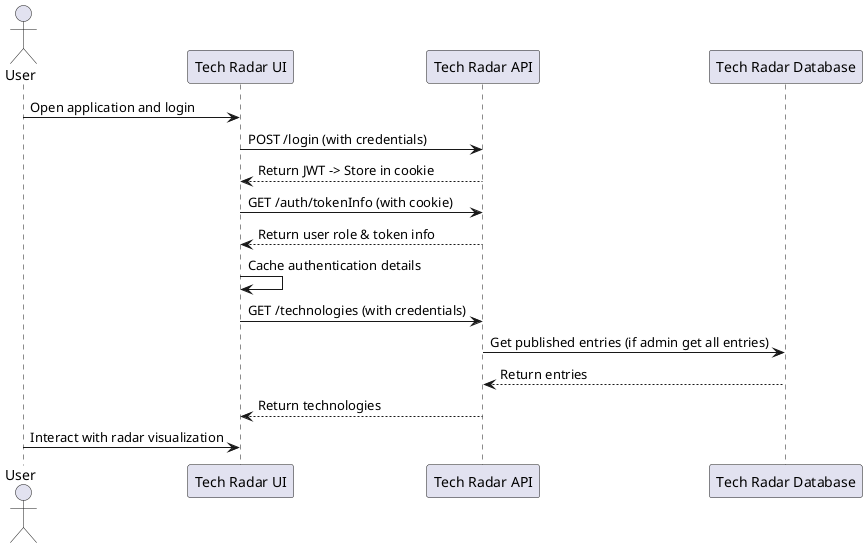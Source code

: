 @startuml
actor User
participant "Tech Radar UI" as UI
participant "Tech Radar API" as API
participant "Tech Radar Database" as DB

User -> UI : Open application and login
UI -> API : POST /login (with credentials)
API --> UI : Return JWT -> Store in cookie
UI -> API : GET /auth/tokenInfo (with cookie)
API --> UI : Return user role & token info
UI -> UI : Cache authentication details
UI -> API : GET /technologies (with credentials)
API -> DB : Get published entries (if admin get all entries)
DB --> API : Return entries
API --> UI : Return technologies
User -> UI : Interact with radar visualization
@enduml